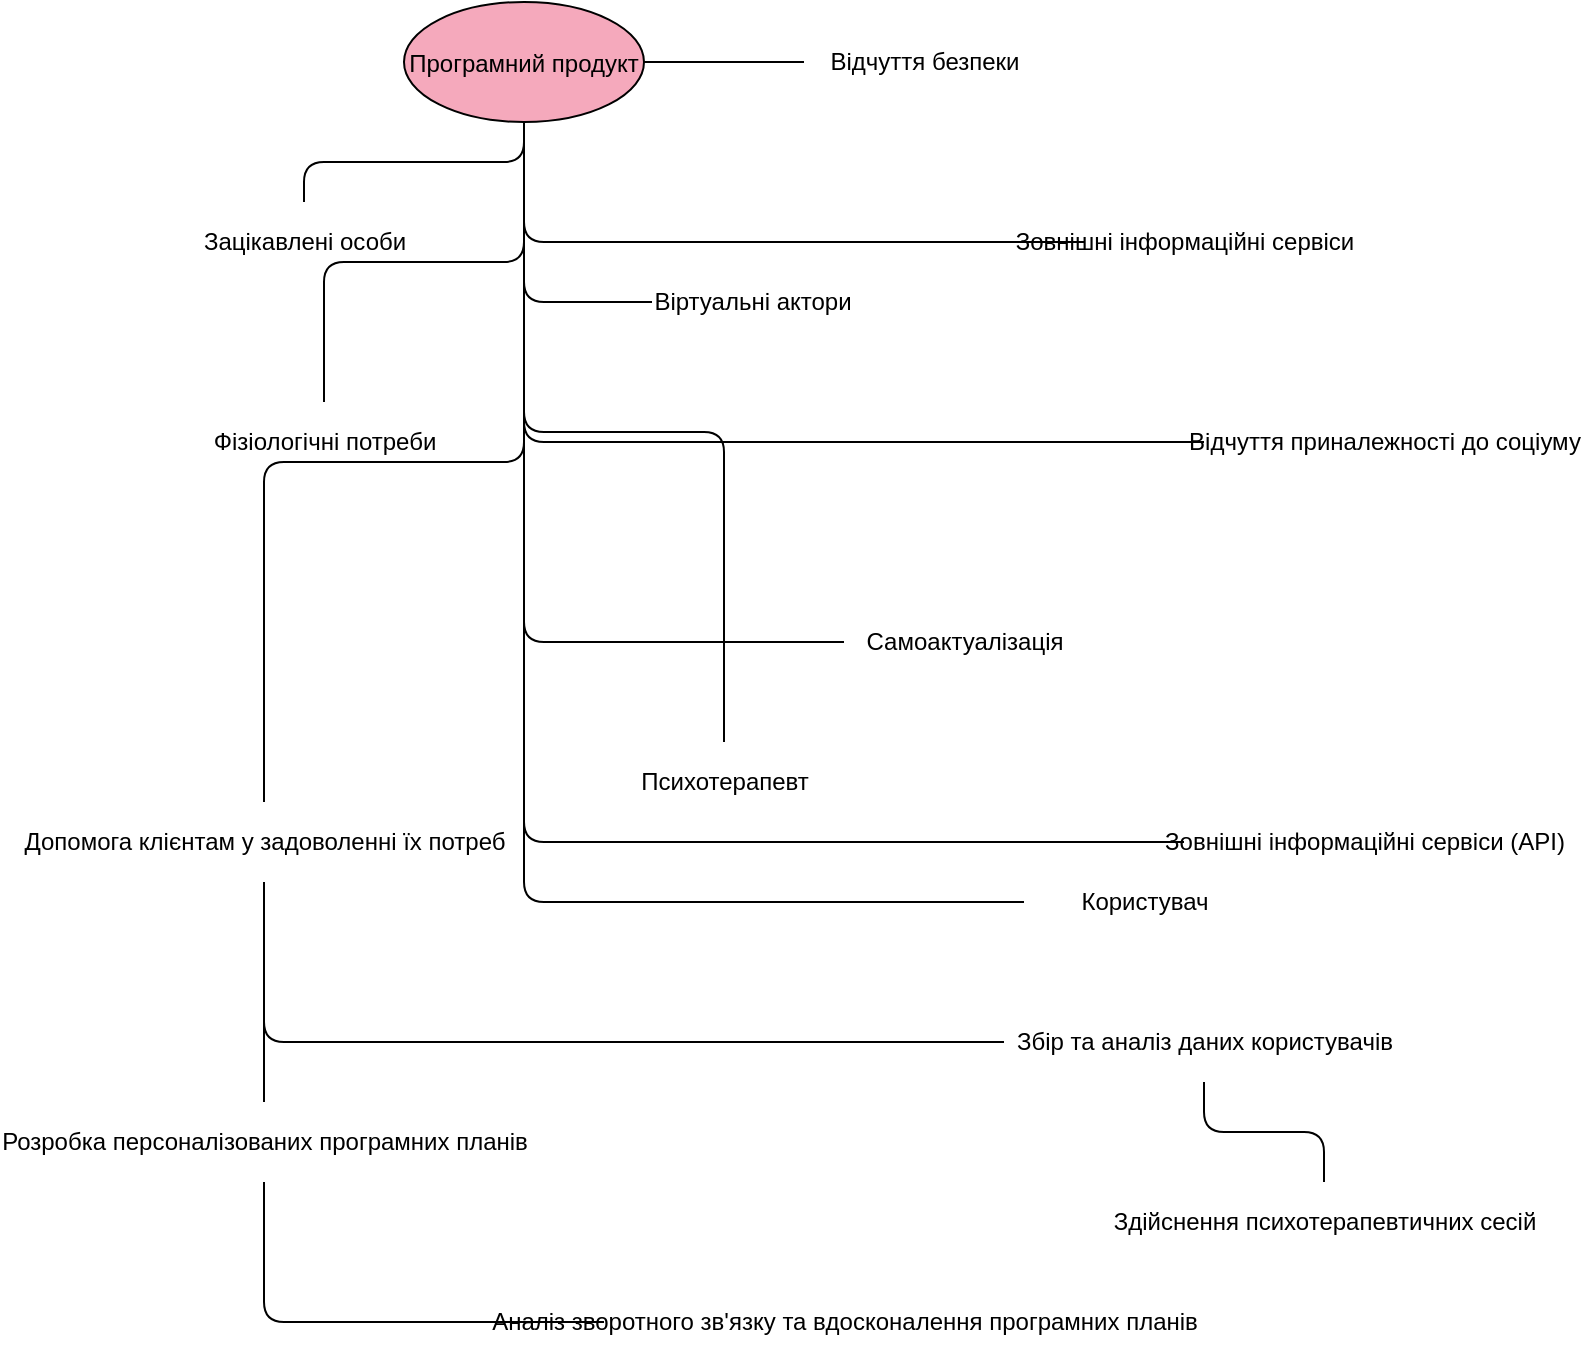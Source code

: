 <mxfile version="24.2.3" type="github">
  <diagram name="UML Use Case Diagram" id="c5UMQ5QYZG93-kpDJDIK">
    <mxGraphModel dx="1276" dy="527" grid="1" gridSize="10" guides="1" tooltips="1" connect="1" arrows="1" fold="1" page="1" pageScale="1" pageWidth="827" pageHeight="1169" math="0" shadow="0">
      <root>
        <mxCell id="0" />
        <mxCell id="1" parent="0" />
        <mxCell id="2" value="Програмний продукт" style="ellipse;shape=ellipse;fillColor=#F5A9BC;" parent="1" vertex="1">
          <mxGeometry x="240" y="140" width="120" height="60" as="geometry" />
        </mxCell>
        <mxCell id="3" value="Зацікавлені особи" style="text;html=1;strokeColor=none;fillColor=none;align=center;verticalAlign=middle;" parent="1" vertex="1">
          <mxGeometry x="140" y="240" width="100" height="40" as="geometry" />
        </mxCell>
        <mxCell id="4" value="Віртуальні актори" style="text;html=1;strokeColor=none;fillColor=none;align=center;verticalAlign=middle;" parent="1" vertex="1">
          <mxGeometry x="364" y="270" width="100" height="40" as="geometry" />
        </mxCell>
        <mxCell id="5" value="Зовнішні інформаційні сервіси" style="text;html=1;strokeColor=none;fillColor=none;align=center;verticalAlign=middle;" parent="1" vertex="1">
          <mxGeometry x="580" y="240" width="100" height="40" as="geometry" />
        </mxCell>
        <mxCell id="6" value="Фізіологічні потреби" style="text;html=1;strokeColor=none;fillColor=none;align=center;verticalAlign=middle;" parent="1" vertex="1">
          <mxGeometry x="140" y="340" width="120" height="40" as="geometry" />
        </mxCell>
        <mxCell id="7" value="Відчуття безпеки" style="text;html=1;strokeColor=none;fillColor=none;align=center;verticalAlign=middle;" parent="1" vertex="1">
          <mxGeometry x="440" y="150" width="120" height="40" as="geometry" />
        </mxCell>
        <mxCell id="8" value="Відчуття приналежності до соціуму" style="text;html=1;strokeColor=none;fillColor=none;align=center;verticalAlign=middle;" parent="1" vertex="1">
          <mxGeometry x="640" y="340" width="180" height="40" as="geometry" />
        </mxCell>
        <mxCell id="9" value="Самоактуалізація" style="text;html=1;strokeColor=none;fillColor=none;align=center;verticalAlign=middle;" parent="1" vertex="1">
          <mxGeometry x="460" y="440" width="120" height="40" as="geometry" />
        </mxCell>
        <mxCell id="10" value="Психотерапевт" style="text;html=1;strokeColor=none;fillColor=none;align=center;verticalAlign=middle;" parent="1" vertex="1">
          <mxGeometry x="340" y="510" width="120" height="40" as="geometry" />
        </mxCell>
        <mxCell id="11" value="Користувач" style="text;html=1;strokeColor=none;fillColor=none;align=center;verticalAlign=middle;" parent="1" vertex="1">
          <mxGeometry x="550" y="570" width="120" height="40" as="geometry" />
        </mxCell>
        <mxCell id="12" value="Зовнішні інформаційні сервіси (API)" style="text;html=1;strokeColor=none;fillColor=none;align=center;verticalAlign=middle;" parent="1" vertex="1">
          <mxGeometry x="630" y="540" width="180" height="40" as="geometry" />
        </mxCell>
        <mxCell id="13" value="Допомога клієнтам у задоволенні їх потреб" style="text;html=1;strokeColor=none;fillColor=none;align=center;verticalAlign=middle;" parent="1" vertex="1">
          <mxGeometry x="70" y="540" width="200" height="40" as="geometry" />
        </mxCell>
        <mxCell id="14" value="Розробка персоналізованих програмних планів" style="text;html=1;strokeColor=none;fillColor=none;align=center;verticalAlign=middle;" parent="1" vertex="1">
          <mxGeometry x="60" y="690" width="220" height="40" as="geometry" />
        </mxCell>
        <mxCell id="15" value="Аналіз зворотного зв&#39;язку та вдосконалення програмних планів" style="text;html=1;strokeColor=none;fillColor=none;align=center;verticalAlign=middle;" parent="1" vertex="1">
          <mxGeometry x="340" y="780" width="240" height="40" as="geometry" />
        </mxCell>
        <mxCell id="16" value="Збір та аналіз даних користувачів" style="text;html=1;strokeColor=none;fillColor=none;align=center;verticalAlign=middle;" parent="1" vertex="1">
          <mxGeometry x="540" y="640" width="200" height="40" as="geometry" />
        </mxCell>
        <mxCell id="17" value="Здійснення психотерапевтичних сесій" style="text;html=1;strokeColor=none;fillColor=none;align=center;verticalAlign=middle;" parent="1" vertex="1">
          <mxGeometry x="600" y="730" width="200" height="40" as="geometry" />
        </mxCell>
        <mxCell id="18" value="" style="edgeStyle=orthogonalEdgeStyle;endArrow=none;html=1;" parent="1" source="3" target="2" edge="1">
          <mxGeometry relative="1" as="geometry" />
        </mxCell>
        <mxCell id="19" value="" style="edgeStyle=orthogonalEdgeStyle;endArrow=none;html=1;" parent="1" source="4" target="2" edge="1">
          <mxGeometry relative="1" as="geometry" />
        </mxCell>
        <mxCell id="20" value="" style="edgeStyle=orthogonalEdgeStyle;endArrow=none;html=1;" parent="1" source="5" target="2" edge="1">
          <mxGeometry relative="1" as="geometry" />
        </mxCell>
        <mxCell id="21" value="" style="edgeStyle=orthogonalEdgeStyle;endArrow=none;html=1;" parent="1" source="6" target="2" edge="1">
          <mxGeometry relative="1" as="geometry" />
        </mxCell>
        <mxCell id="22" value="" style="edgeStyle=orthogonalEdgeStyle;endArrow=none;html=1;" parent="1" source="7" target="2" edge="1">
          <mxGeometry relative="1" as="geometry" />
        </mxCell>
        <mxCell id="23" value="" style="edgeStyle=orthogonalEdgeStyle;endArrow=none;html=1;" parent="1" source="8" target="2" edge="1">
          <mxGeometry relative="1" as="geometry" />
        </mxCell>
        <mxCell id="24" value="" style="edgeStyle=orthogonalEdgeStyle;endArrow=none;html=1;" parent="1" source="9" target="2" edge="1">
          <mxGeometry relative="1" as="geometry" />
        </mxCell>
        <mxCell id="25" value="" style="edgeStyle=orthogonalEdgeStyle;endArrow=none;html=1;" parent="1" source="10" target="2" edge="1">
          <mxGeometry relative="1" as="geometry" />
        </mxCell>
        <mxCell id="26" value="" style="edgeStyle=orthogonalEdgeStyle;endArrow=none;html=1;" parent="1" source="11" target="2" edge="1">
          <mxGeometry relative="1" as="geometry" />
        </mxCell>
        <mxCell id="27" value="" style="edgeStyle=orthogonalEdgeStyle;endArrow=none;html=1;" parent="1" source="12" target="2" edge="1">
          <mxGeometry relative="1" as="geometry">
            <Array as="points">
              <mxPoint x="300" y="560" />
            </Array>
          </mxGeometry>
        </mxCell>
        <mxCell id="28" value="" style="edgeStyle=orthogonalEdgeStyle;endArrow=none;html=1;" parent="1" source="13" target="2" edge="1">
          <mxGeometry relative="1" as="geometry" />
        </mxCell>
        <mxCell id="29" value="" style="edgeStyle=orthogonalEdgeStyle;endArrow=none;html=1;" parent="1" source="14" target="13" edge="1">
          <mxGeometry relative="1" as="geometry" />
        </mxCell>
        <mxCell id="30" value="" style="edgeStyle=orthogonalEdgeStyle;endArrow=none;html=1;" parent="1" source="15" target="14" edge="1">
          <mxGeometry relative="1" as="geometry" />
        </mxCell>
        <mxCell id="31" value="" style="edgeStyle=orthogonalEdgeStyle;endArrow=none;html=1;" parent="1" source="16" target="13" edge="1">
          <mxGeometry relative="1" as="geometry" />
        </mxCell>
        <mxCell id="32" value="" style="edgeStyle=orthogonalEdgeStyle;endArrow=none;html=1;" parent="1" source="17" target="16" edge="1">
          <mxGeometry relative="1" as="geometry" />
        </mxCell>
      </root>
    </mxGraphModel>
  </diagram>
</mxfile>
